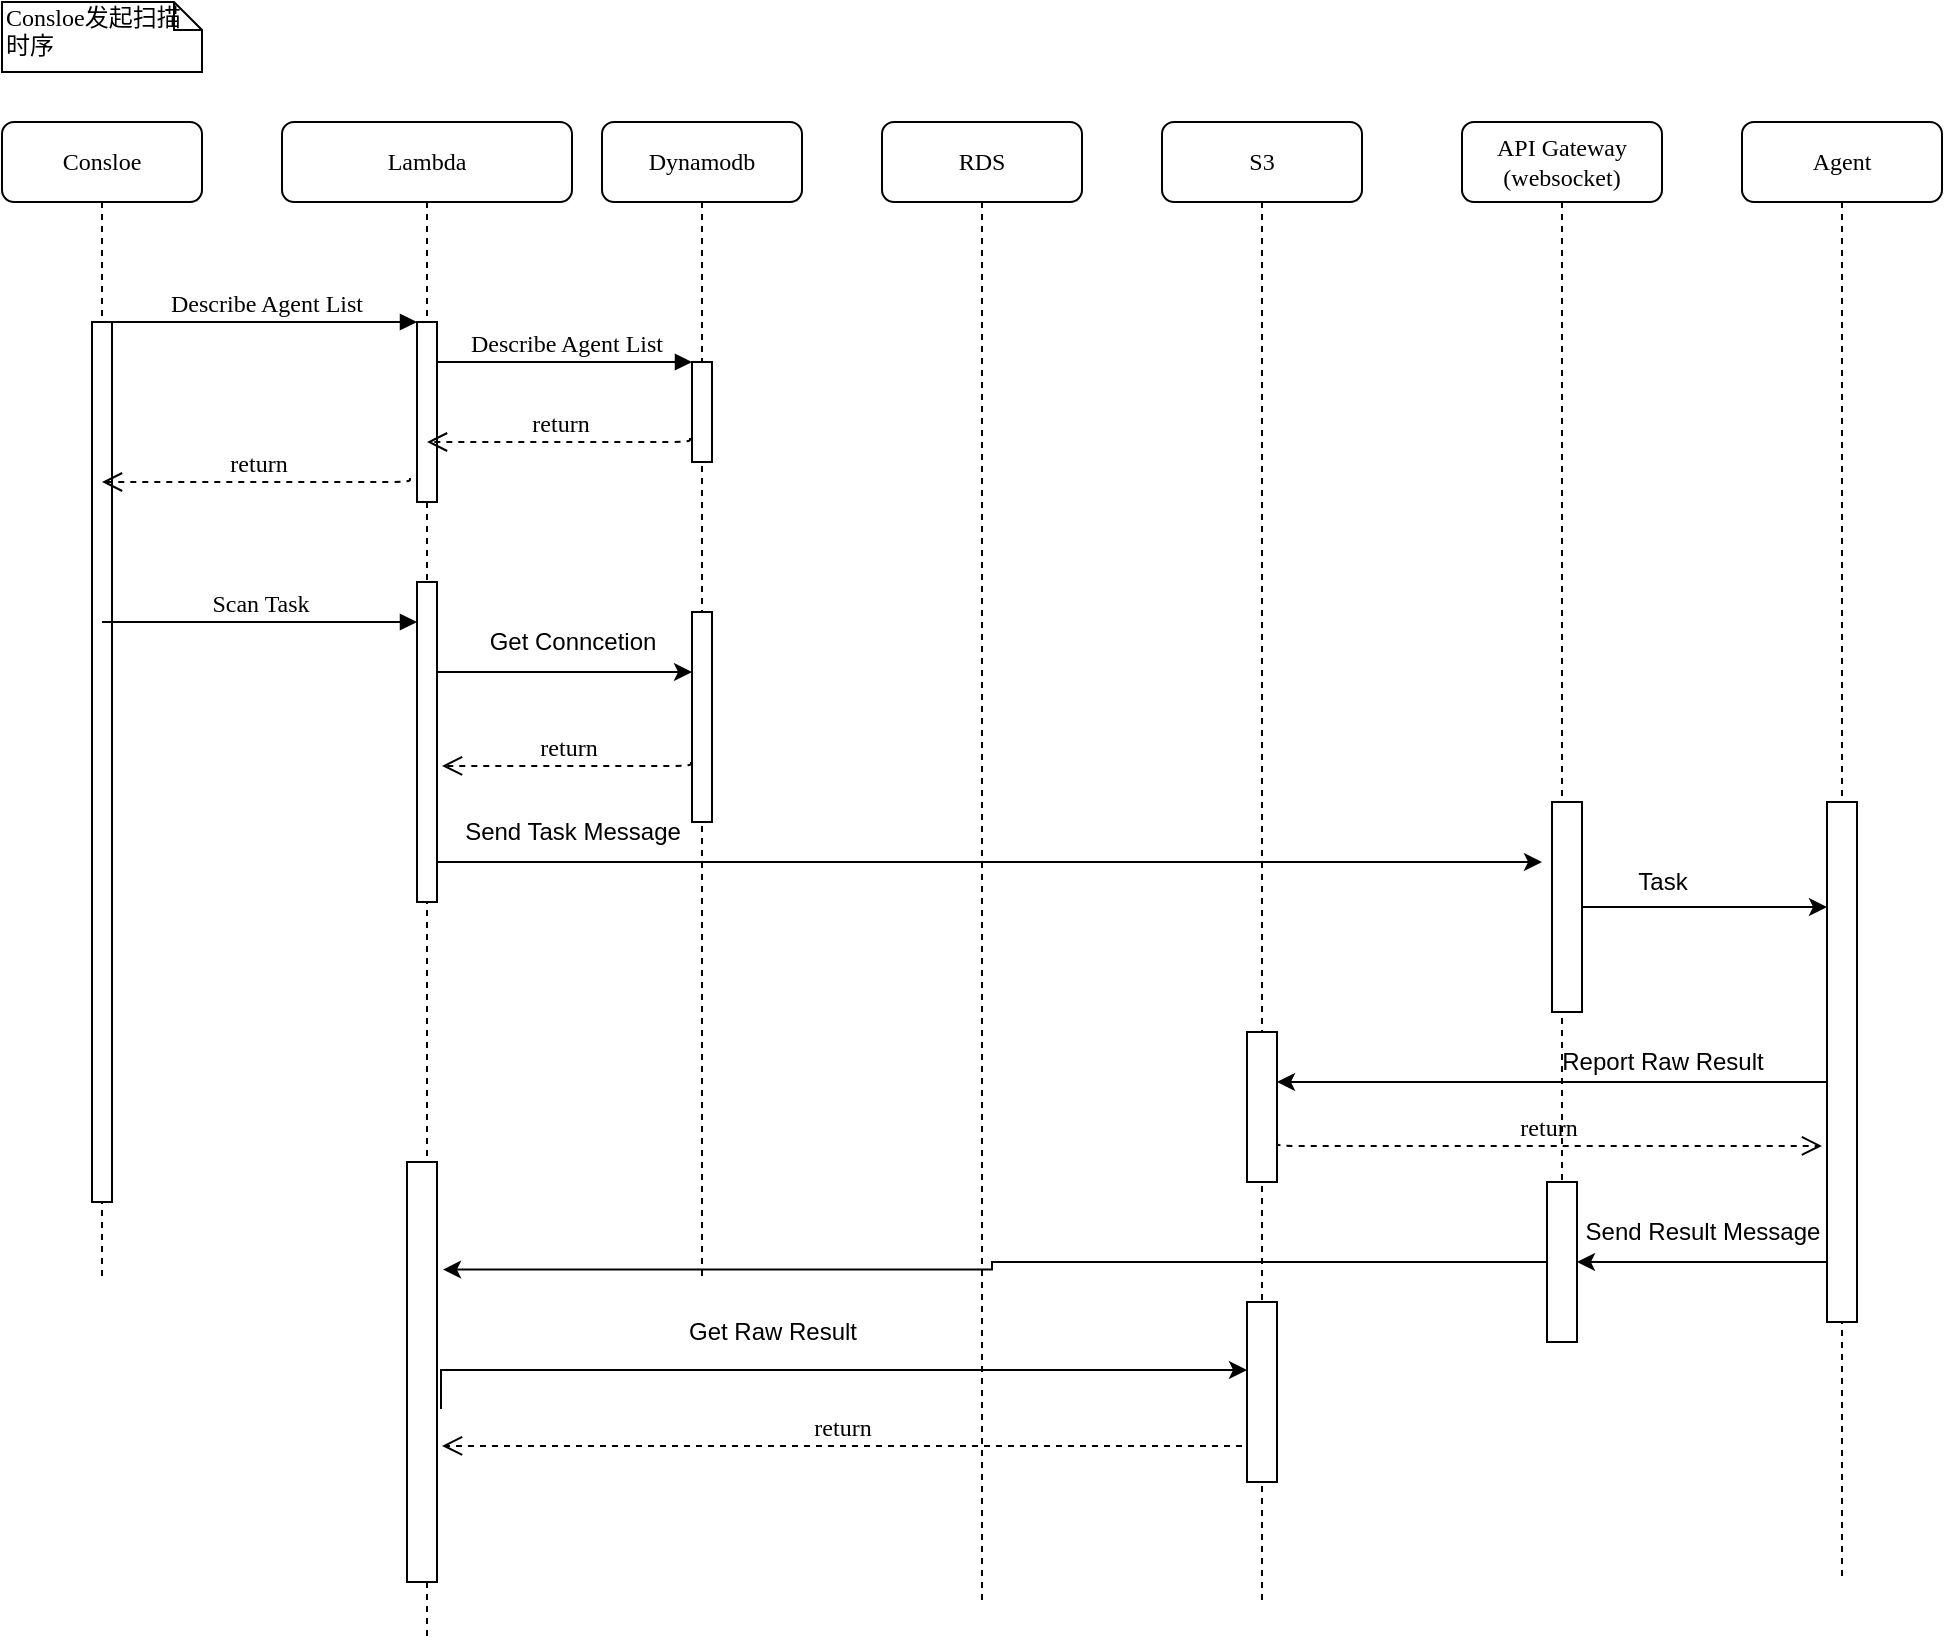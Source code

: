 <mxfile version="20.3.6" type="github">
  <diagram name="Page-1" id="13e1069c-82ec-6db2-03f1-153e76fe0fe0">
    <mxGraphModel dx="2066" dy="1129" grid="1" gridSize="10" guides="1" tooltips="1" connect="1" arrows="1" fold="1" page="1" pageScale="1" pageWidth="1100" pageHeight="850" background="none" math="0" shadow="0">
      <root>
        <mxCell id="0" />
        <mxCell id="1" parent="0" />
        <mxCell id="7baba1c4bc27f4b0-2" value="Lambda" style="shape=umlLifeline;perimeter=lifelinePerimeter;whiteSpace=wrap;html=1;container=1;collapsible=0;recursiveResize=0;outlineConnect=0;rounded=1;shadow=0;comic=0;labelBackgroundColor=none;strokeWidth=1;fontFamily=Verdana;fontSize=12;align=center;" parent="1" vertex="1">
          <mxGeometry x="240" y="80" width="145" height="760" as="geometry" />
        </mxCell>
        <mxCell id="7baba1c4bc27f4b0-10" value="" style="html=1;points=[];perimeter=orthogonalPerimeter;rounded=0;shadow=0;comic=0;labelBackgroundColor=none;strokeWidth=1;fontFamily=Verdana;fontSize=12;align=center;" parent="7baba1c4bc27f4b0-2" vertex="1">
          <mxGeometry x="67.5" y="100" width="10" height="90" as="geometry" />
        </mxCell>
        <mxCell id="T0NiDW6o_71jU2fMqlE4-4" value="" style="html=1;points=[];perimeter=orthogonalPerimeter;rounded=0;shadow=0;comic=0;labelBackgroundColor=none;strokeWidth=1;fontFamily=Verdana;fontSize=12;align=center;" vertex="1" parent="7baba1c4bc27f4b0-2">
          <mxGeometry x="67.5" y="230" width="10" height="160" as="geometry" />
        </mxCell>
        <mxCell id="T0NiDW6o_71jU2fMqlE4-40" value="return" style="html=1;verticalAlign=bottom;endArrow=open;dashed=1;endSize=8;labelBackgroundColor=none;fontFamily=Verdana;fontSize=12;edgeStyle=elbowEdgeStyle;elbow=vertical;" edge="1" parent="7baba1c4bc27f4b0-2">
          <mxGeometry relative="1" as="geometry">
            <mxPoint x="80" y="662" as="targetPoint" />
            <Array as="points">
              <mxPoint x="393.5" y="661.97" />
              <mxPoint x="433.5" y="649.97" />
              <mxPoint x="863.5" y="671.97" />
            </Array>
            <mxPoint x="480" y="662" as="sourcePoint" />
          </mxGeometry>
        </mxCell>
        <mxCell id="T0NiDW6o_71jU2fMqlE4-35" value="" style="html=1;points=[];perimeter=orthogonalPerimeter;rounded=0;shadow=0;comic=0;labelBackgroundColor=none;strokeWidth=1;fontFamily=Verdana;fontSize=12;align=center;" vertex="1" parent="7baba1c4bc27f4b0-2">
          <mxGeometry x="62.5" y="520" width="15" height="210" as="geometry" />
        </mxCell>
        <mxCell id="7baba1c4bc27f4b0-3" value="Dynamodb" style="shape=umlLifeline;perimeter=lifelinePerimeter;whiteSpace=wrap;html=1;container=1;collapsible=0;recursiveResize=0;outlineConnect=0;rounded=1;shadow=0;comic=0;labelBackgroundColor=none;strokeWidth=1;fontFamily=Verdana;fontSize=12;align=center;" parent="1" vertex="1">
          <mxGeometry x="400" y="80" width="100" height="580" as="geometry" />
        </mxCell>
        <mxCell id="7baba1c4bc27f4b0-13" value="" style="html=1;points=[];perimeter=orthogonalPerimeter;rounded=0;shadow=0;comic=0;labelBackgroundColor=none;strokeWidth=1;fontFamily=Verdana;fontSize=12;align=center;" parent="7baba1c4bc27f4b0-3" vertex="1">
          <mxGeometry x="45" y="120" width="10" height="50" as="geometry" />
        </mxCell>
        <mxCell id="T0NiDW6o_71jU2fMqlE4-7" value="" style="html=1;points=[];perimeter=orthogonalPerimeter;rounded=0;shadow=0;comic=0;labelBackgroundColor=none;strokeWidth=1;fontFamily=Verdana;fontSize=12;align=center;" vertex="1" parent="7baba1c4bc27f4b0-3">
          <mxGeometry x="45" y="245" width="10" height="105" as="geometry" />
        </mxCell>
        <mxCell id="7baba1c4bc27f4b0-4" value="RDS" style="shape=umlLifeline;perimeter=lifelinePerimeter;whiteSpace=wrap;html=1;container=1;collapsible=0;recursiveResize=0;outlineConnect=0;rounded=1;shadow=0;comic=0;labelBackgroundColor=none;strokeWidth=1;fontFamily=Verdana;fontSize=12;align=center;" parent="1" vertex="1">
          <mxGeometry x="540" y="80" width="100" height="740" as="geometry" />
        </mxCell>
        <mxCell id="7baba1c4bc27f4b0-5" value="S3" style="shape=umlLifeline;perimeter=lifelinePerimeter;whiteSpace=wrap;html=1;container=1;collapsible=0;recursiveResize=0;outlineConnect=0;rounded=1;shadow=0;comic=0;labelBackgroundColor=none;strokeWidth=1;fontFamily=Verdana;fontSize=12;align=center;" parent="1" vertex="1">
          <mxGeometry x="680" y="80" width="100" height="740" as="geometry" />
        </mxCell>
        <mxCell id="T0NiDW6o_71jU2fMqlE4-24" value="" style="html=1;points=[];perimeter=orthogonalPerimeter;rounded=0;shadow=0;comic=0;labelBackgroundColor=none;strokeWidth=1;fontFamily=Verdana;fontSize=12;align=center;" vertex="1" parent="7baba1c4bc27f4b0-5">
          <mxGeometry x="42.5" y="455" width="15" height="75" as="geometry" />
        </mxCell>
        <mxCell id="T0NiDW6o_71jU2fMqlE4-29" value="return" style="html=1;verticalAlign=bottom;endArrow=open;dashed=1;endSize=8;labelBackgroundColor=none;fontFamily=Verdana;fontSize=12;edgeStyle=elbowEdgeStyle;elbow=vertical;exitX=-0.35;exitY=0.867;exitDx=0;exitDy=0;exitPerimeter=0;" edge="1" parent="7baba1c4bc27f4b0-5">
          <mxGeometry relative="1" as="geometry">
            <mxPoint x="330" y="512" as="targetPoint" />
            <Array as="points">
              <mxPoint x="-6.5" y="511.97" />
              <mxPoint x="33.5" y="499.97" />
              <mxPoint x="463.5" y="521.97" />
            </Array>
            <mxPoint x="57.5" y="510" as="sourcePoint" />
          </mxGeometry>
        </mxCell>
        <mxCell id="T0NiDW6o_71jU2fMqlE4-37" value="" style="html=1;points=[];perimeter=orthogonalPerimeter;rounded=0;shadow=0;comic=0;labelBackgroundColor=none;strokeWidth=1;fontFamily=Verdana;fontSize=12;align=center;" vertex="1" parent="7baba1c4bc27f4b0-5">
          <mxGeometry x="42.5" y="590" width="15" height="90" as="geometry" />
        </mxCell>
        <mxCell id="7baba1c4bc27f4b0-8" value="Consloe" style="shape=umlLifeline;perimeter=lifelinePerimeter;whiteSpace=wrap;html=1;container=1;collapsible=0;recursiveResize=0;outlineConnect=0;rounded=1;shadow=0;comic=0;labelBackgroundColor=none;strokeWidth=1;fontFamily=Verdana;fontSize=12;align=center;" parent="1" vertex="1">
          <mxGeometry x="100" y="80" width="100" height="580" as="geometry" />
        </mxCell>
        <mxCell id="7baba1c4bc27f4b0-9" value="" style="html=1;points=[];perimeter=orthogonalPerimeter;rounded=0;shadow=0;comic=0;labelBackgroundColor=none;strokeWidth=1;fontFamily=Verdana;fontSize=12;align=center;" parent="7baba1c4bc27f4b0-8" vertex="1">
          <mxGeometry x="45" y="100" width="10" height="440" as="geometry" />
        </mxCell>
        <mxCell id="7baba1c4bc27f4b0-21" value="return" style="html=1;verticalAlign=bottom;endArrow=open;dashed=1;endSize=8;labelBackgroundColor=none;fontFamily=Verdana;fontSize=12;edgeStyle=elbowEdgeStyle;elbow=vertical;exitX=-0.1;exitY=0.76;exitDx=0;exitDy=0;exitPerimeter=0;" parent="1" source="7baba1c4bc27f4b0-13" target="7baba1c4bc27f4b0-2" edge="1">
          <mxGeometry relative="1" as="geometry">
            <mxPoint x="650" y="306" as="targetPoint" />
            <Array as="points">
              <mxPoint x="380" y="240" />
              <mxPoint x="700" y="260" />
            </Array>
          </mxGeometry>
        </mxCell>
        <mxCell id="7baba1c4bc27f4b0-23" value="Scan Task" style="html=1;verticalAlign=bottom;endArrow=block;labelBackgroundColor=none;fontFamily=Verdana;fontSize=12;" parent="1" source="7baba1c4bc27f4b0-8" target="T0NiDW6o_71jU2fMqlE4-4" edge="1">
          <mxGeometry relative="1" as="geometry">
            <mxPoint x="160" y="440" as="sourcePoint" />
            <Array as="points">
              <mxPoint x="220" y="330" />
            </Array>
          </mxGeometry>
        </mxCell>
        <mxCell id="7baba1c4bc27f4b0-11" value="Describe Agent List" style="html=1;verticalAlign=bottom;endArrow=block;entryX=0;entryY=0;labelBackgroundColor=none;fontFamily=Verdana;fontSize=12;edgeStyle=elbowEdgeStyle;elbow=vertical;" parent="1" source="7baba1c4bc27f4b0-9" target="7baba1c4bc27f4b0-10" edge="1">
          <mxGeometry relative="1" as="geometry">
            <mxPoint x="220" y="190" as="sourcePoint" />
          </mxGeometry>
        </mxCell>
        <mxCell id="7baba1c4bc27f4b0-14" value="Describe Agent List" style="html=1;verticalAlign=bottom;endArrow=block;entryX=0;entryY=0;labelBackgroundColor=none;fontFamily=Verdana;fontSize=12;edgeStyle=elbowEdgeStyle;elbow=vertical;" parent="1" source="7baba1c4bc27f4b0-10" target="7baba1c4bc27f4b0-13" edge="1">
          <mxGeometry relative="1" as="geometry">
            <mxPoint x="370" y="200" as="sourcePoint" />
          </mxGeometry>
        </mxCell>
        <mxCell id="7baba1c4bc27f4b0-46" value="Consloe发起扫描时序" style="shape=note;whiteSpace=wrap;html=1;size=14;verticalAlign=top;align=left;spacingTop=-6;rounded=0;shadow=0;comic=0;labelBackgroundColor=none;strokeWidth=1;fontFamily=Verdana;fontSize=12" parent="1" vertex="1">
          <mxGeometry x="100" y="20" width="100" height="35" as="geometry" />
        </mxCell>
        <mxCell id="T0NiDW6o_71jU2fMqlE4-3" value="return" style="html=1;verticalAlign=bottom;endArrow=open;dashed=1;endSize=8;labelBackgroundColor=none;fontFamily=Verdana;fontSize=12;edgeStyle=elbowEdgeStyle;elbow=vertical;exitX=-0.35;exitY=0.867;exitDx=0;exitDy=0;exitPerimeter=0;" edge="1" parent="1" source="7baba1c4bc27f4b0-10" target="7baba1c4bc27f4b0-8">
          <mxGeometry relative="1" as="geometry">
            <mxPoint x="299.5" y="250" as="targetPoint" />
            <Array as="points">
              <mxPoint x="240" y="260" />
              <mxPoint x="280" y="248" />
              <mxPoint x="710" y="270" />
            </Array>
            <mxPoint x="280" y="260" as="sourcePoint" />
          </mxGeometry>
        </mxCell>
        <mxCell id="T0NiDW6o_71jU2fMqlE4-5" value="API Gateway&lt;br&gt;(websocket)" style="shape=umlLifeline;perimeter=lifelinePerimeter;whiteSpace=wrap;html=1;container=1;collapsible=0;recursiveResize=0;outlineConnect=0;rounded=1;shadow=0;comic=0;labelBackgroundColor=none;strokeWidth=1;fontFamily=Verdana;fontSize=12;align=center;" vertex="1" parent="1">
          <mxGeometry x="830" y="80" width="100" height="580" as="geometry" />
        </mxCell>
        <mxCell id="T0NiDW6o_71jU2fMqlE4-16" value="" style="html=1;points=[];perimeter=orthogonalPerimeter;rounded=0;shadow=0;comic=0;labelBackgroundColor=none;strokeWidth=1;fontFamily=Verdana;fontSize=12;align=center;" vertex="1" parent="T0NiDW6o_71jU2fMqlE4-5">
          <mxGeometry x="45" y="340" width="15" height="105" as="geometry" />
        </mxCell>
        <mxCell id="T0NiDW6o_71jU2fMqlE4-6" value="Agent" style="shape=umlLifeline;perimeter=lifelinePerimeter;whiteSpace=wrap;html=1;container=1;collapsible=0;recursiveResize=0;outlineConnect=0;rounded=1;shadow=0;comic=0;labelBackgroundColor=none;strokeWidth=1;fontFamily=Verdana;fontSize=12;align=center;" vertex="1" parent="1">
          <mxGeometry x="970" y="80" width="100" height="730" as="geometry" />
        </mxCell>
        <mxCell id="T0NiDW6o_71jU2fMqlE4-19" value="" style="html=1;points=[];perimeter=orthogonalPerimeter;rounded=0;shadow=0;comic=0;labelBackgroundColor=none;strokeWidth=1;fontFamily=Verdana;fontSize=12;align=center;" vertex="1" parent="T0NiDW6o_71jU2fMqlE4-6">
          <mxGeometry x="42.5" y="340" width="15" height="260" as="geometry" />
        </mxCell>
        <mxCell id="T0NiDW6o_71jU2fMqlE4-8" value="" style="edgeStyle=orthogonalEdgeStyle;rounded=0;orthogonalLoop=1;jettySize=auto;html=1;" edge="1" parent="1" source="T0NiDW6o_71jU2fMqlE4-4" target="T0NiDW6o_71jU2fMqlE4-7">
          <mxGeometry relative="1" as="geometry">
            <Array as="points">
              <mxPoint x="380" y="355" />
              <mxPoint x="380" y="355" />
            </Array>
          </mxGeometry>
        </mxCell>
        <mxCell id="T0NiDW6o_71jU2fMqlE4-9" value="Get Conncetion" style="text;html=1;align=center;verticalAlign=middle;resizable=0;points=[];autosize=1;strokeColor=none;fillColor=none;" vertex="1" parent="1">
          <mxGeometry x="330" y="325" width="110" height="30" as="geometry" />
        </mxCell>
        <mxCell id="T0NiDW6o_71jU2fMqlE4-12" value="return" style="html=1;verticalAlign=bottom;endArrow=open;dashed=1;endSize=8;labelBackgroundColor=none;fontFamily=Verdana;fontSize=12;edgeStyle=elbowEdgeStyle;elbow=vertical;exitX=-0.35;exitY=0.867;exitDx=0;exitDy=0;exitPerimeter=0;" edge="1" parent="1">
          <mxGeometry relative="1" as="geometry">
            <mxPoint x="320" y="402" as="targetPoint" />
            <Array as="points">
              <mxPoint x="380.5" y="401.97" />
              <mxPoint x="420.5" y="389.97" />
              <mxPoint x="850.5" y="411.97" />
            </Array>
            <mxPoint x="444.5" y="400" as="sourcePoint" />
          </mxGeometry>
        </mxCell>
        <mxCell id="T0NiDW6o_71jU2fMqlE4-13" value="" style="edgeStyle=orthogonalEdgeStyle;rounded=0;orthogonalLoop=1;jettySize=auto;html=1;" edge="1" parent="1" source="T0NiDW6o_71jU2fMqlE4-4">
          <mxGeometry relative="1" as="geometry">
            <mxPoint x="870" y="450" as="targetPoint" />
            <Array as="points">
              <mxPoint x="700" y="450" />
              <mxPoint x="700" y="450" />
            </Array>
          </mxGeometry>
        </mxCell>
        <mxCell id="T0NiDW6o_71jU2fMqlE4-14" value="Send Task Message" style="text;html=1;align=center;verticalAlign=middle;resizable=0;points=[];autosize=1;strokeColor=none;fillColor=none;" vertex="1" parent="1">
          <mxGeometry x="320" y="420" width="130" height="30" as="geometry" />
        </mxCell>
        <mxCell id="T0NiDW6o_71jU2fMqlE4-20" value="" style="edgeStyle=orthogonalEdgeStyle;rounded=0;orthogonalLoop=1;jettySize=auto;html=1;" edge="1" parent="1" source="T0NiDW6o_71jU2fMqlE4-16" target="T0NiDW6o_71jU2fMqlE4-19">
          <mxGeometry relative="1" as="geometry">
            <Array as="points">
              <mxPoint x="980" y="473" />
              <mxPoint x="980" y="473" />
            </Array>
          </mxGeometry>
        </mxCell>
        <mxCell id="T0NiDW6o_71jU2fMqlE4-25" value="" style="edgeStyle=orthogonalEdgeStyle;rounded=0;orthogonalLoop=1;jettySize=auto;html=1;" edge="1" parent="1" source="T0NiDW6o_71jU2fMqlE4-19" target="T0NiDW6o_71jU2fMqlE4-24">
          <mxGeometry relative="1" as="geometry">
            <Array as="points">
              <mxPoint x="960" y="560" />
              <mxPoint x="960" y="560" />
            </Array>
          </mxGeometry>
        </mxCell>
        <mxCell id="T0NiDW6o_71jU2fMqlE4-27" value="Report Raw Result" style="text;html=1;align=center;verticalAlign=middle;resizable=0;points=[];autosize=1;strokeColor=none;fillColor=none;" vertex="1" parent="1">
          <mxGeometry x="870" y="535" width="120" height="30" as="geometry" />
        </mxCell>
        <mxCell id="T0NiDW6o_71jU2fMqlE4-28" value="Task" style="text;html=1;align=center;verticalAlign=middle;resizable=0;points=[];autosize=1;strokeColor=none;fillColor=none;" vertex="1" parent="1">
          <mxGeometry x="905" y="445" width="50" height="30" as="geometry" />
        </mxCell>
        <mxCell id="T0NiDW6o_71jU2fMqlE4-36" value="" style="edgeStyle=orthogonalEdgeStyle;rounded=0;orthogonalLoop=1;jettySize=auto;html=1;entryX=1.2;entryY=0.256;entryDx=0;entryDy=0;entryPerimeter=0;" edge="1" parent="1" source="T0NiDW6o_71jU2fMqlE4-30" target="T0NiDW6o_71jU2fMqlE4-35">
          <mxGeometry relative="1" as="geometry" />
        </mxCell>
        <mxCell id="T0NiDW6o_71jU2fMqlE4-30" value="" style="html=1;points=[];perimeter=orthogonalPerimeter;rounded=0;shadow=0;comic=0;labelBackgroundColor=none;strokeWidth=1;fontFamily=Verdana;fontSize=12;align=center;" vertex="1" parent="1">
          <mxGeometry x="872.5" y="610" width="15" height="80" as="geometry" />
        </mxCell>
        <mxCell id="T0NiDW6o_71jU2fMqlE4-31" value="" style="edgeStyle=orthogonalEdgeStyle;rounded=0;orthogonalLoop=1;jettySize=auto;html=1;" edge="1" parent="1" source="T0NiDW6o_71jU2fMqlE4-19" target="T0NiDW6o_71jU2fMqlE4-30">
          <mxGeometry relative="1" as="geometry">
            <Array as="points">
              <mxPoint x="990" y="650" />
              <mxPoint x="990" y="650" />
            </Array>
          </mxGeometry>
        </mxCell>
        <mxCell id="T0NiDW6o_71jU2fMqlE4-32" value="Send Result Message" style="text;html=1;align=center;verticalAlign=middle;resizable=0;points=[];autosize=1;strokeColor=none;fillColor=none;" vertex="1" parent="1">
          <mxGeometry x="880" y="620" width="140" height="30" as="geometry" />
        </mxCell>
        <mxCell id="T0NiDW6o_71jU2fMqlE4-38" value="" style="edgeStyle=orthogonalEdgeStyle;rounded=0;orthogonalLoop=1;jettySize=auto;html=1;exitX=1.133;exitY=0.588;exitDx=0;exitDy=0;exitPerimeter=0;" edge="1" parent="1" source="T0NiDW6o_71jU2fMqlE4-35" target="T0NiDW6o_71jU2fMqlE4-37">
          <mxGeometry relative="1" as="geometry">
            <Array as="points">
              <mxPoint x="550" y="704" />
              <mxPoint x="550" y="704" />
            </Array>
          </mxGeometry>
        </mxCell>
        <mxCell id="T0NiDW6o_71jU2fMqlE4-39" value="Get Raw Result" style="text;html=1;align=center;verticalAlign=middle;resizable=0;points=[];autosize=1;strokeColor=none;fillColor=none;" vertex="1" parent="1">
          <mxGeometry x="430" y="670" width="110" height="30" as="geometry" />
        </mxCell>
      </root>
    </mxGraphModel>
  </diagram>
</mxfile>
